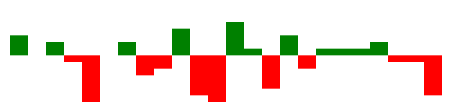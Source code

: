 {
  "$schema": "https://vega.github.io/schema/vega/v5.json",
  "width": 225,
  "height": 40,
  "padding": 0,
  "data": [
    {
      "name": "table",
      "values": [
        {
          "game": "g1",
          "diff": 3
        },
        {
          "game": "g2",
          "diff": 0
        },
        {
          "game": "g3",
          "diff": 2
        },
        {
          "game": "g4",
          "diff": -1
        },
        {
          "game": "g5",
          "diff": -7
        },
        {
          "game": "g6",
          "diff": 0
        },
        {
          "game": "g7",
          "diff": 2
        },
        {
          "game": "g8",
          "diff": -3
        },
        {
          "game": "g9",
          "diff": -2
        },
        {
          "game": "g10",
          "diff": 4
        },
        {
          "game": "g11",
          "diff": -6
        },
        {
          "game": "g12",
          "diff": -7
        },
        {
          "game": "g13",
          "diff": 5
        },
        {
          "game": "g14",
          "diff": 1
        },
        {
          "game": "g15",
          "diff": -5
        },
        {
          "game": "g16",
          "diff": 3
        },
        {
          "game": "g17",
          "diff": -2
        },
        {
          "game": "g18",
          "diff": 1
        },
        {
          "game": "g19",
          "diff": 1
        },
        {
          "game": "g20",
          "diff": 1
        },
        {
          "game": "g21",
          "diff": 2
        },
        {
          "game": "g22",
          "diff": -1
        },
        {
          "game": "g23",
          "diff": -1
        },
        {
          "game": "g24",
          "diff": -6
        }        
      ]
    }
  ],
  "signals": [
    {
      "name": "tooltip",
      "value": {},
      "on": [
        {
          "events": "rect:mouseover",
          "update": "datum"
        },
        {
          "events": "rect:mouseout",
          "update": "{}"
        }
      ]
    }
  ],
  "scales": [
    {
      "name": "xscale",
      "type": "band",
      "domain": {
        "data": "table",
        "field": "game"
      },
      "range": "width",
      "padding": 0.05,
      "round": true
    },
    {
      "name": "yscale",
      "domain": {
        "data": "table",
        "field": "diff"
      },
      "nice": true,
      "range": "height"
    }
  ],
  "axes": [
    {
      "orient": "bottom",
      "scale": "xscale",
      "labels": false,
      "ticks": false
    },
    {
      "orient": "right",
      "scale": "yscale",
      "labels": false,
      "ticks": false
    }
  ],
  "marks": [
    {
      "type": "rect",
      "from": {
        "data": "table"
      },
      "encode": {
        "enter": {
          "x": {
            "scale": "xscale",
            "field": "game"
          },
          "width": {
            "scale": "xscale",
            "band": 1
          },
          "y": {
            "scale": "yscale",
            "field": "diff"
          },
          "y2": {
            "scale": "yscale",
            "value": 0
          },
          "fill": [
            {
              "test": "datum.diff > 0",
              "value": "green"
            },
            {
              "value": "red"
            }
          ]
        },
        "update": {
          "fill": [
            {
              "test": "datum.diff > 0",
              "value": "green"
            },
            {
              "value": "red"
            }
          ]
        },
        "hover": {
          "fill": {
            "value": "black"
          }
        }
      }
    },
    {
      "type": "text",
      "encode": {
        "enter": {
          "align": {
            "value": "center"
          },
          "baseline": {
            "value": "bottom"
          },
          "fill": {
            "value": "#333"
          }
        },
        "update": {
          "x": {
            "scale": "xscale",
            "signal": "tooltip.game",
            "band": 0.5
          },
          "y": {
            "scale": "yscale",
            "signal": "tooltip.diff",
            "offset": 0.05
          },
          "text": {
            "signal": "tooltip.diff"
          },
          "fillOpacity": [
            {
              "test": "datum === tooltip",
              "value": 0
            },
            {
              "value": 1
            }
          ]
        }
      }
    }
  ],
  "config": {}
}
